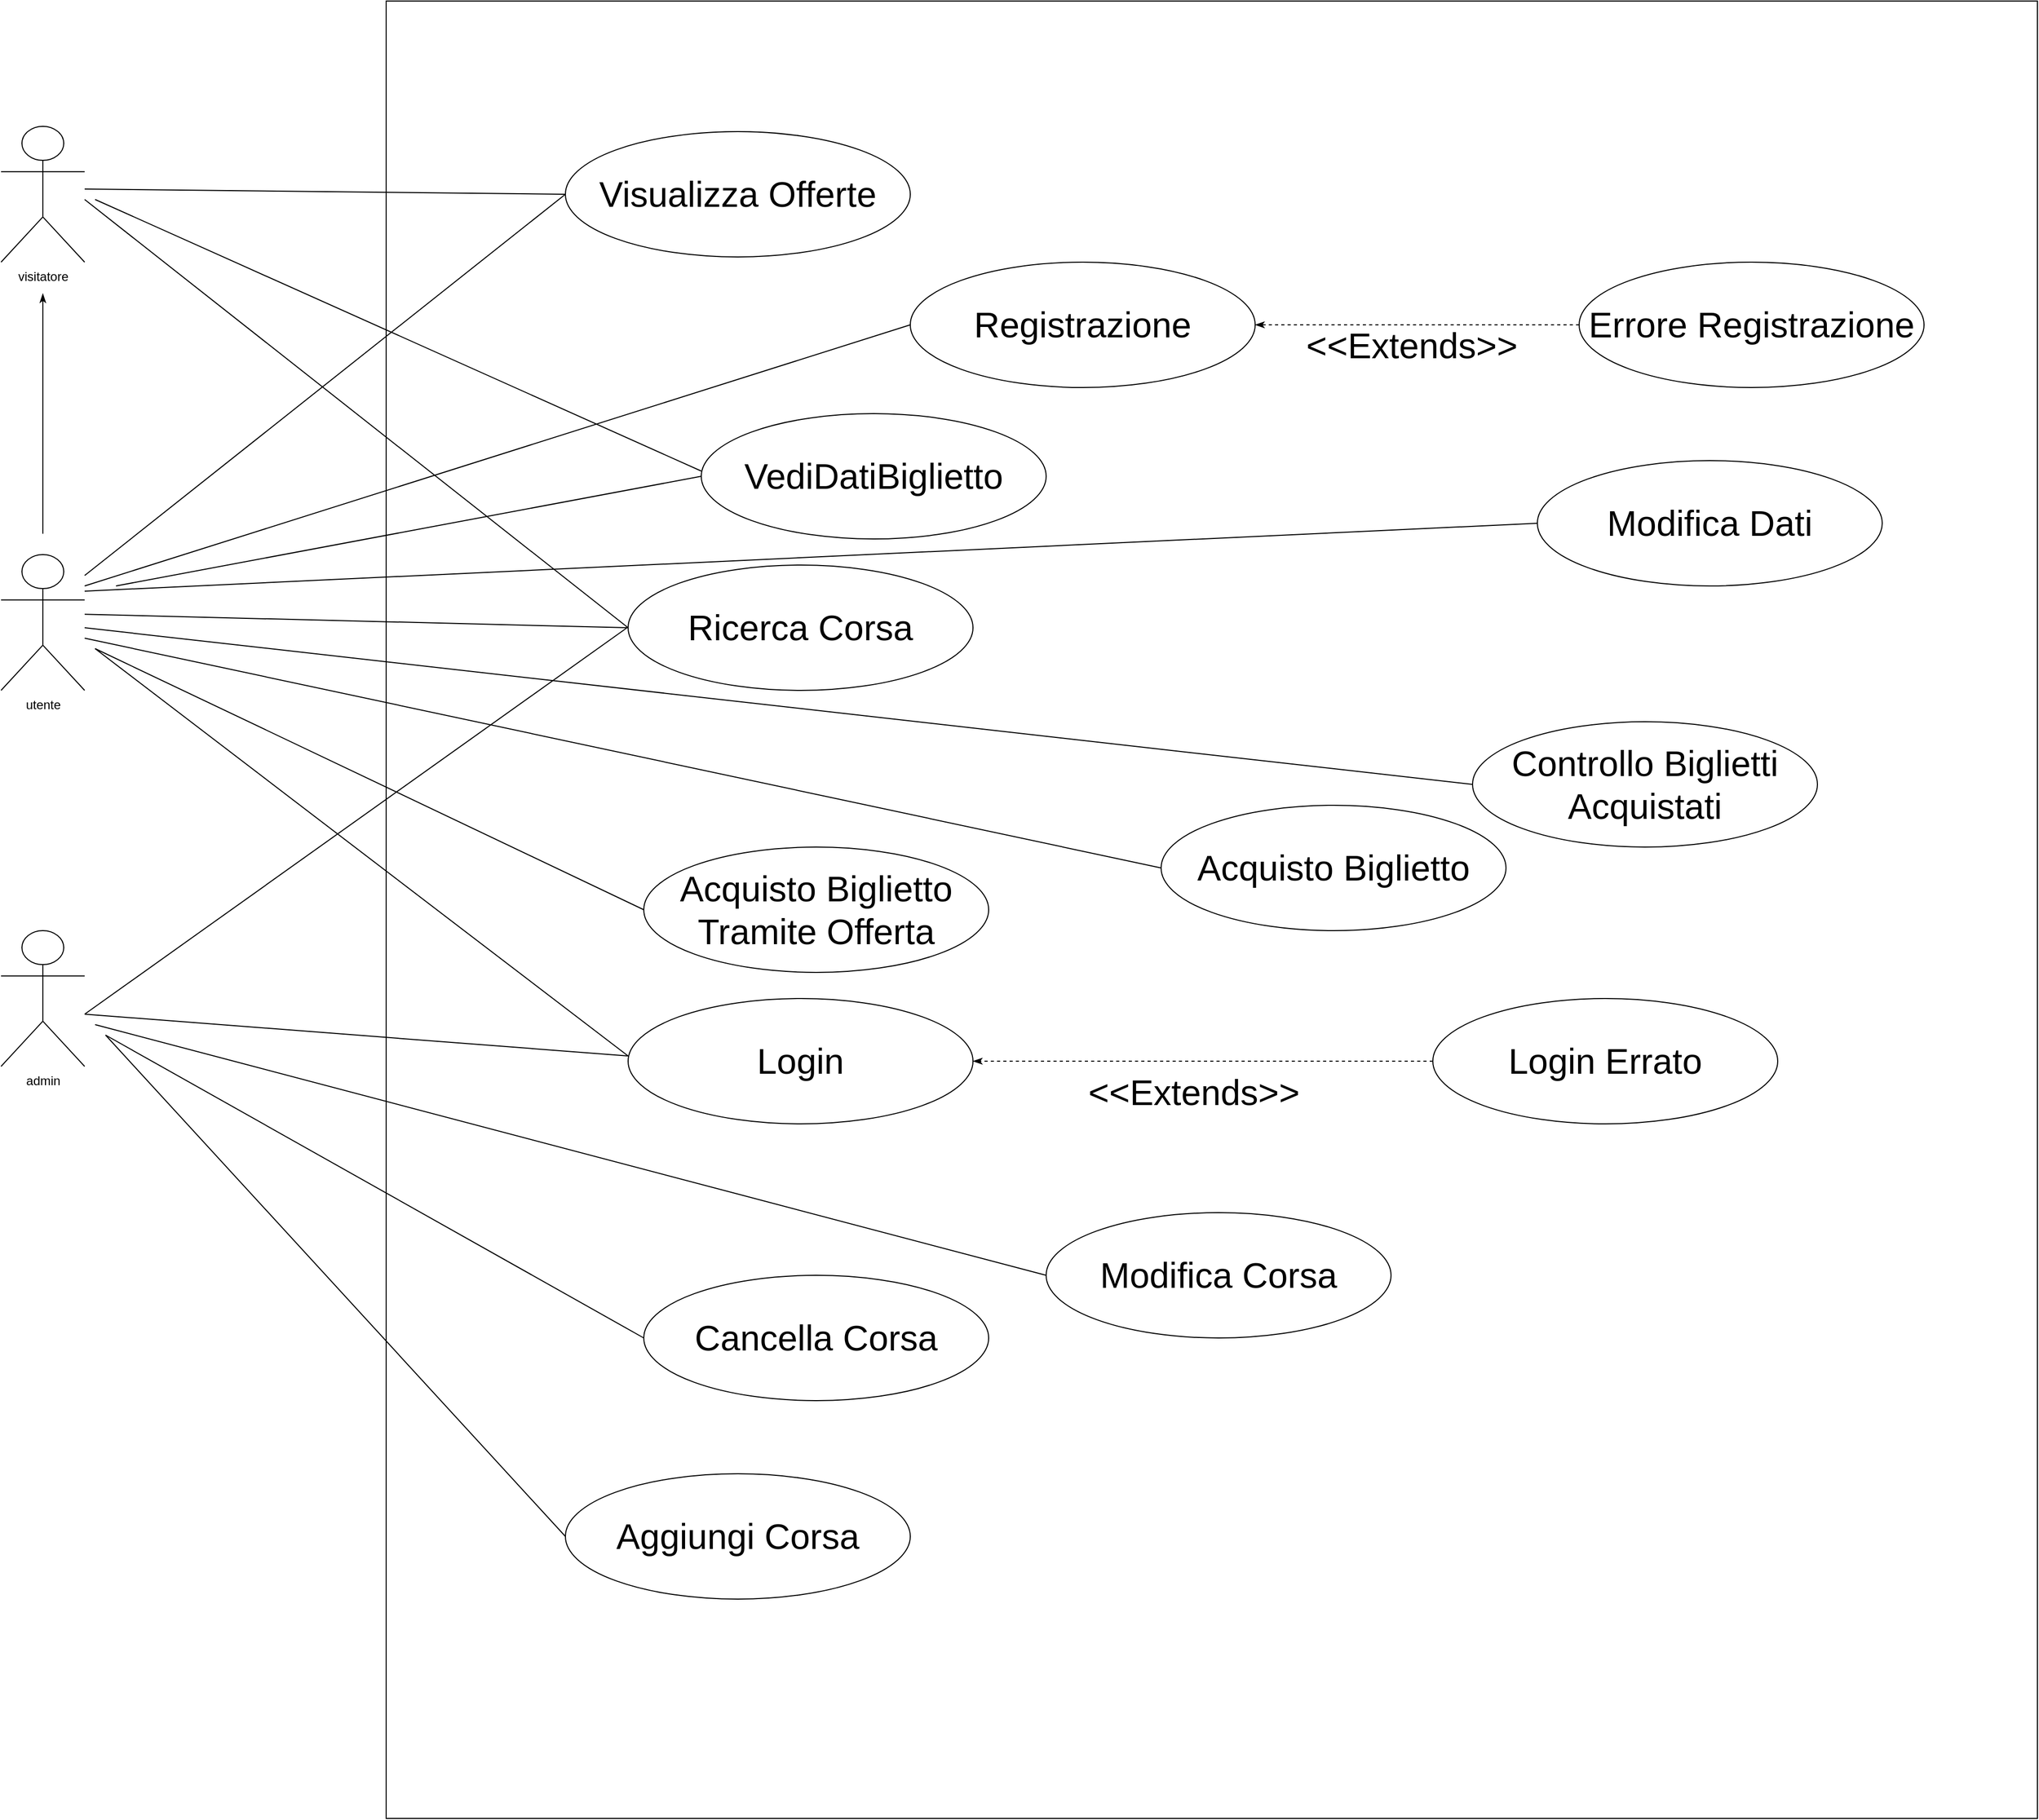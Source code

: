 <mxfile version="12.2.3" pages="1"><diagram id="1iNls1OhB_EI-nZ_O_ZY" name="Page-1"><mxGraphModel dx="1708" dy="2041" grid="1" gridSize="10" guides="1" tooltips="1" connect="1" arrows="1" fold="1" page="1" pageScale="1" pageWidth="827" pageHeight="1169" math="0" shadow="0"><root><mxCell id="0"/><mxCell id="1" parent="0"/><mxCell id="-Rl0aZhbMtJRoQKOHvQj-1" value="" style="rounded=0;whiteSpace=wrap;html=1;fontSize=16;" vertex="1" parent="1"><mxGeometry x="448.5" y="-730" width="1580" height="1740" as="geometry"/></mxCell><mxCell id="-Rl0aZhbMtJRoQKOHvQj-2" value="visitatore" style="shape=umlActor;verticalLabelPosition=bottom;labelBackgroundColor=#ffffff;verticalAlign=top;html=1;outlineConnect=0;" vertex="1" parent="1"><mxGeometry x="80" y="-610" width="80" height="130" as="geometry"/></mxCell><mxCell id="-Rl0aZhbMtJRoQKOHvQj-3" value="admin" style="shape=umlActor;verticalLabelPosition=bottom;labelBackgroundColor=#ffffff;verticalAlign=top;html=1;outlineConnect=0;" vertex="1" parent="1"><mxGeometry x="80" y="160" width="80" height="130" as="geometry"/></mxCell><mxCell id="-Rl0aZhbMtJRoQKOHvQj-4" style="edgeStyle=orthogonalEdgeStyle;rounded=0;orthogonalLoop=1;jettySize=auto;html=1;endArrow=classicThin;endFill=1;strokeColor=#000000;" edge="1" parent="1"><mxGeometry relative="1" as="geometry"><mxPoint x="120" y="-450" as="targetPoint"/><mxPoint x="120" y="-220" as="sourcePoint"/></mxGeometry></mxCell><mxCell id="-Rl0aZhbMtJRoQKOHvQj-5" value="utente" style="shape=umlActor;verticalLabelPosition=bottom;labelBackgroundColor=#ffffff;verticalAlign=top;html=1;outlineConnect=0;" vertex="1" parent="1"><mxGeometry x="80" y="-200" width="80" height="130" as="geometry"/></mxCell><mxCell id="-Rl0aZhbMtJRoQKOHvQj-6" value="&lt;font style=&quot;font-size: 34px&quot;&gt;Ricerca Corsa&lt;/font&gt;" style="ellipse;whiteSpace=wrap;html=1;" vertex="1" parent="1"><mxGeometry x="680" y="-190" width="330" height="120" as="geometry"/></mxCell><mxCell id="-Rl0aZhbMtJRoQKOHvQj-7" value="" style="endArrow=none;html=1;strokeColor=#000000;" edge="1" parent="1"><mxGeometry width="50" height="50" relative="1" as="geometry"><mxPoint x="160" y="240" as="sourcePoint"/><mxPoint x="679" y="-130" as="targetPoint"/></mxGeometry></mxCell><mxCell id="-Rl0aZhbMtJRoQKOHvQj-8" value="" style="endArrow=none;html=1;strokeColor=#000000;" edge="1" parent="1"><mxGeometry width="50" height="50" relative="1" as="geometry"><mxPoint x="160" y="-540" as="sourcePoint"/><mxPoint x="680" y="-130" as="targetPoint"/></mxGeometry></mxCell><mxCell id="-Rl0aZhbMtJRoQKOHvQj-9" value="" style="endArrow=none;html=1;strokeColor=#000000;" edge="1" parent="1"><mxGeometry width="50" height="50" relative="1" as="geometry"><mxPoint x="160" y="-142.857" as="sourcePoint"/><mxPoint x="680" y="-130" as="targetPoint"/></mxGeometry></mxCell><mxCell id="-Rl0aZhbMtJRoQKOHvQj-10" value="&lt;font style=&quot;font-size: 34px&quot;&gt;Visualizza Offerte&lt;/font&gt;" style="ellipse;whiteSpace=wrap;html=1;" vertex="1" parent="1"><mxGeometry x="620" y="-605" width="330" height="120" as="geometry"/></mxCell><mxCell id="-Rl0aZhbMtJRoQKOHvQj-11" value="&lt;font style=&quot;font-size: 34px&quot;&gt;Acquisto Biglietto&lt;/font&gt;" style="ellipse;whiteSpace=wrap;html=1;" vertex="1" parent="1"><mxGeometry x="1190" y="40" width="330" height="120" as="geometry"/></mxCell><mxCell id="-Rl0aZhbMtJRoQKOHvQj-12" value="&lt;font style=&quot;font-size: 34px&quot;&gt;Controllo Biglietti Acquistati&lt;/font&gt;" style="ellipse;whiteSpace=wrap;html=1;" vertex="1" parent="1"><mxGeometry x="1488" y="-40" width="330" height="120" as="geometry"/></mxCell><mxCell id="-Rl0aZhbMtJRoQKOHvQj-13" value="&lt;font style=&quot;font-size: 34px&quot;&gt;Registrazione&lt;/font&gt;" style="ellipse;whiteSpace=wrap;html=1;" vertex="1" parent="1"><mxGeometry x="950" y="-480" width="330" height="120" as="geometry"/></mxCell><mxCell id="-Rl0aZhbMtJRoQKOHvQj-14" style="edgeStyle=orthogonalEdgeStyle;rounded=0;orthogonalLoop=1;jettySize=auto;html=1;entryX=1;entryY=0.5;entryDx=0;entryDy=0;endArrow=classicThin;endFill=1;strokeColor=#000000;dashed=1;" edge="1" parent="1" source="-Rl0aZhbMtJRoQKOHvQj-15" target="-Rl0aZhbMtJRoQKOHvQj-13"><mxGeometry relative="1" as="geometry"/></mxCell><mxCell id="-Rl0aZhbMtJRoQKOHvQj-15" value="&lt;font style=&quot;font-size: 34px&quot;&gt;Errore Registrazione&lt;/font&gt;" style="ellipse;whiteSpace=wrap;html=1;" vertex="1" parent="1"><mxGeometry x="1590" y="-480" width="330" height="120" as="geometry"/></mxCell><mxCell id="-Rl0aZhbMtJRoQKOHvQj-16" value="&amp;lt;&amp;lt;Extends&amp;gt;&amp;gt;" style="text;html=1;strokeColor=none;fillColor=none;align=center;verticalAlign=middle;whiteSpace=wrap;rounded=0;fontSize=34;" vertex="1" parent="1"><mxGeometry x="1410" y="-410" width="40" height="20" as="geometry"/></mxCell><mxCell id="-Rl0aZhbMtJRoQKOHvQj-17" value="&lt;font style=&quot;font-size: 34px&quot;&gt;Modifica Dati&lt;/font&gt;" style="ellipse;whiteSpace=wrap;html=1;" vertex="1" parent="1"><mxGeometry x="1550" y="-290" width="330" height="120" as="geometry"/></mxCell><mxCell id="-Rl0aZhbMtJRoQKOHvQj-18" value="" style="endArrow=none;html=1;strokeColor=#000000;entryX=0;entryY=0.5;entryDx=0;entryDy=0;" edge="1" parent="1" target="-Rl0aZhbMtJRoQKOHvQj-11"><mxGeometry width="50" height="50" relative="1" as="geometry"><mxPoint x="160" y="-120" as="sourcePoint"/><mxPoint x="689" y="-120.0" as="targetPoint"/></mxGeometry></mxCell><mxCell id="-Rl0aZhbMtJRoQKOHvQj-19" value="" style="endArrow=none;html=1;strokeColor=#000000;entryX=0;entryY=0.5;entryDx=0;entryDy=0;" edge="1" parent="1" target="-Rl0aZhbMtJRoQKOHvQj-13"><mxGeometry width="50" height="50" relative="1" as="geometry"><mxPoint x="160" y="-170" as="sourcePoint"/><mxPoint x="690" y="-120.0" as="targetPoint"/></mxGeometry></mxCell><mxCell id="-Rl0aZhbMtJRoQKOHvQj-20" value="" style="endArrow=none;html=1;strokeColor=#000000;entryX=0;entryY=0.5;entryDx=0;entryDy=0;" edge="1" parent="1" target="-Rl0aZhbMtJRoQKOHvQj-12"><mxGeometry width="50" height="50" relative="1" as="geometry"><mxPoint x="160" y="-130" as="sourcePoint"/><mxPoint x="700" y="-110.0" as="targetPoint"/></mxGeometry></mxCell><mxCell id="-Rl0aZhbMtJRoQKOHvQj-21" value="" style="endArrow=none;html=1;strokeColor=#000000;entryX=0;entryY=0.5;entryDx=0;entryDy=0;" edge="1" parent="1" target="-Rl0aZhbMtJRoQKOHvQj-17"><mxGeometry width="50" height="50" relative="1" as="geometry"><mxPoint x="160" y="-165" as="sourcePoint"/><mxPoint x="710" y="-100.0" as="targetPoint"/></mxGeometry></mxCell><mxCell id="-Rl0aZhbMtJRoQKOHvQj-22" value="" style="endArrow=none;html=1;strokeColor=#000000;entryX=0;entryY=0.5;entryDx=0;entryDy=0;" edge="1" parent="1" target="-Rl0aZhbMtJRoQKOHvQj-10"><mxGeometry width="50" height="50" relative="1" as="geometry"><mxPoint x="160" y="-550" as="sourcePoint"/><mxPoint x="730" y="-80.0" as="targetPoint"/></mxGeometry></mxCell><mxCell id="-Rl0aZhbMtJRoQKOHvQj-23" value="" style="endArrow=none;html=1;strokeColor=#000000;entryX=0;entryY=0.5;entryDx=0;entryDy=0;" edge="1" parent="1" target="-Rl0aZhbMtJRoQKOHvQj-10"><mxGeometry width="50" height="50" relative="1" as="geometry"><mxPoint x="160" y="-180" as="sourcePoint"/><mxPoint x="740" y="-70.0" as="targetPoint"/></mxGeometry></mxCell><mxCell id="-Rl0aZhbMtJRoQKOHvQj-24" value="&lt;font style=&quot;font-size: 34px&quot;&gt;Login&lt;/font&gt;" style="ellipse;whiteSpace=wrap;html=1;" vertex="1" parent="1"><mxGeometry x="680" y="225" width="330" height="120" as="geometry"/></mxCell><mxCell id="-Rl0aZhbMtJRoQKOHvQj-25" value="&lt;font style=&quot;font-size: 34px&quot;&gt;Login Errato&lt;/font&gt;" style="ellipse;whiteSpace=wrap;html=1;" vertex="1" parent="1"><mxGeometry x="1450" y="225" width="330" height="120" as="geometry"/></mxCell><mxCell id="-Rl0aZhbMtJRoQKOHvQj-26" value="&lt;font style=&quot;font-size: 34px&quot;&gt;&amp;lt;&amp;lt;Extends&amp;gt;&amp;gt;&lt;/font&gt;" style="edgeStyle=orthogonalEdgeStyle;rounded=0;orthogonalLoop=1;jettySize=auto;html=1;entryX=1;entryY=0.5;entryDx=0;entryDy=0;endArrow=classicThin;endFill=1;strokeColor=#000000;dashed=1;exitX=0;exitY=0.5;exitDx=0;exitDy=0;fontSize=15;" edge="1" parent="1" source="-Rl0aZhbMtJRoQKOHvQj-25" target="-Rl0aZhbMtJRoQKOHvQj-24"><mxGeometry x="0.044" y="30" relative="1" as="geometry"><mxPoint x="1590.03" y="-318.857" as="sourcePoint"/><mxPoint x="1261.429" y="-318.857" as="targetPoint"/><mxPoint as="offset"/></mxGeometry></mxCell><mxCell id="-Rl0aZhbMtJRoQKOHvQj-27" value="" style="endArrow=none;html=1;strokeColor=#000000;" edge="1" parent="1"><mxGeometry width="50" height="50" relative="1" as="geometry"><mxPoint x="170" y="-110" as="sourcePoint"/><mxPoint x="680" y="280" as="targetPoint"/></mxGeometry></mxCell><mxCell id="-Rl0aZhbMtJRoQKOHvQj-28" value="" style="endArrow=none;html=1;strokeColor=#000000;" edge="1" parent="1"><mxGeometry width="50" height="50" relative="1" as="geometry"><mxPoint x="160" y="240" as="sourcePoint"/><mxPoint x="680" y="280" as="targetPoint"/></mxGeometry></mxCell><mxCell id="-Rl0aZhbMtJRoQKOHvQj-29" value="&lt;font style=&quot;font-size: 34px&quot;&gt;Modifica Corsa&lt;/font&gt;" style="ellipse;whiteSpace=wrap;html=1;" vertex="1" parent="1"><mxGeometry x="1080" y="430" width="330" height="120" as="geometry"/></mxCell><mxCell id="-Rl0aZhbMtJRoQKOHvQj-30" value="&lt;font style=&quot;font-size: 34px&quot;&gt;Cancella Corsa&lt;/font&gt;" style="ellipse;whiteSpace=wrap;html=1;" vertex="1" parent="1"><mxGeometry x="695" y="490" width="330" height="120" as="geometry"/></mxCell><mxCell id="-Rl0aZhbMtJRoQKOHvQj-31" value="&lt;font style=&quot;font-size: 34px&quot;&gt;Aggiungi Corsa&lt;/font&gt;" style="ellipse;whiteSpace=wrap;html=1;" vertex="1" parent="1"><mxGeometry x="620" y="680" width="330" height="120" as="geometry"/></mxCell><mxCell id="-Rl0aZhbMtJRoQKOHvQj-32" value="" style="endArrow=none;html=1;strokeColor=#000000;entryX=0;entryY=0.5;entryDx=0;entryDy=0;" edge="1" parent="1" target="-Rl0aZhbMtJRoQKOHvQj-29"><mxGeometry width="50" height="50" relative="1" as="geometry"><mxPoint x="170" y="250" as="sourcePoint"/><mxPoint x="670" y="190" as="targetPoint"/></mxGeometry></mxCell><mxCell id="-Rl0aZhbMtJRoQKOHvQj-33" value="" style="endArrow=none;html=1;strokeColor=#000000;entryX=0;entryY=0.5;entryDx=0;entryDy=0;" edge="1" parent="1" target="-Rl0aZhbMtJRoQKOHvQj-31"><mxGeometry width="50" height="50" relative="1" as="geometry"><mxPoint x="180" y="260" as="sourcePoint"/><mxPoint x="690" y="380" as="targetPoint"/></mxGeometry></mxCell><mxCell id="-Rl0aZhbMtJRoQKOHvQj-34" value="" style="endArrow=none;html=1;strokeColor=#000000;entryX=0;entryY=0.5;entryDx=0;entryDy=0;" edge="1" parent="1" target="-Rl0aZhbMtJRoQKOHvQj-30"><mxGeometry width="50" height="50" relative="1" as="geometry"><mxPoint x="180" y="260" as="sourcePoint"/><mxPoint x="1035" y="350" as="targetPoint"/></mxGeometry></mxCell><mxCell id="-Rl0aZhbMtJRoQKOHvQj-36" value="&lt;font style=&quot;font-size: 34px&quot;&gt;Acquisto Biglietto&lt;br&gt;Tramite Offerta&lt;br&gt;&lt;/font&gt;" style="ellipse;whiteSpace=wrap;html=1;" vertex="1" parent="1"><mxGeometry x="695" y="80" width="330" height="120" as="geometry"/></mxCell><mxCell id="-Rl0aZhbMtJRoQKOHvQj-37" value="" style="endArrow=none;html=1;strokeColor=#000000;entryX=0;entryY=0.5;entryDx=0;entryDy=0;" edge="1" parent="1" target="-Rl0aZhbMtJRoQKOHvQj-36"><mxGeometry width="50" height="50" relative="1" as="geometry"><mxPoint x="170" y="-110" as="sourcePoint"/><mxPoint x="1200" y="110" as="targetPoint"/></mxGeometry></mxCell><mxCell id="-Rl0aZhbMtJRoQKOHvQj-38" value="&lt;font style=&quot;font-size: 34px&quot;&gt;VediDatiBiglietto&lt;/font&gt;" style="ellipse;whiteSpace=wrap;html=1;" vertex="1" parent="1"><mxGeometry x="750" y="-335" width="330" height="120" as="geometry"/></mxCell><mxCell id="-Rl0aZhbMtJRoQKOHvQj-39" value="" style="endArrow=none;html=1;strokeColor=#000000;entryX=0;entryY=0.5;entryDx=0;entryDy=0;" edge="1" parent="1" target="-Rl0aZhbMtJRoQKOHvQj-38"><mxGeometry width="50" height="50" relative="1" as="geometry"><mxPoint x="190" y="-170" as="sourcePoint"/><mxPoint x="690" y="290" as="targetPoint"/></mxGeometry></mxCell><mxCell id="-Rl0aZhbMtJRoQKOHvQj-40" value="" style="endArrow=none;html=1;strokeColor=#000000;" edge="1" parent="1"><mxGeometry width="50" height="50" relative="1" as="geometry"><mxPoint x="170" y="-540" as="sourcePoint"/><mxPoint x="750" y="-280" as="targetPoint"/></mxGeometry></mxCell></root></mxGraphModel></diagram></mxfile>